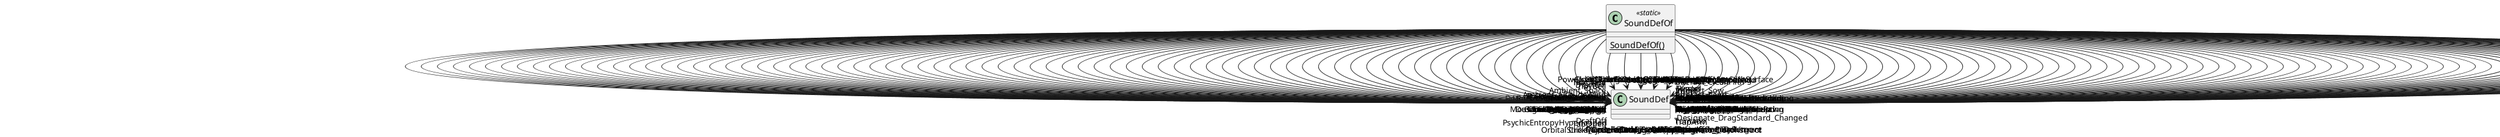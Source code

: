 @startuml
class SoundDefOf <<static>> {
    {static} SoundDefOf()
}
SoundDefOf --> "Tick_High" SoundDef
SoundDefOf --> "Tick_Low" SoundDef
SoundDefOf --> "Tick_Tiny" SoundDef
SoundDefOf --> "Crunch" SoundDef
SoundDefOf --> "Click" SoundDef
SoundDefOf --> "ClickReject" SoundDef
SoundDefOf --> "CancelMode" SoundDef
SoundDefOf --> "TabClose" SoundDef
SoundDefOf --> "TabOpen" SoundDef
SoundDefOf --> "Checkbox_TurnedOff" SoundDef
SoundDefOf --> "Checkbox_TurnedOn" SoundDef
SoundDefOf --> "RowTabSelect" SoundDef
SoundDefOf --> "ArchitectCategorySelect" SoundDef
SoundDefOf --> "ExecuteTrade" SoundDef
SoundDefOf --> "FloatMenu_Open" SoundDef
SoundDefOf --> "FloatMenu_Cancel" SoundDef
SoundDefOf --> "DialogBoxAppear" SoundDef
SoundDefOf --> "TutorMessageAppear" SoundDef
SoundDefOf --> "TinyBell" SoundDef
SoundDefOf --> "PageChange" SoundDef
SoundDefOf --> "DragSlider" SoundDef
SoundDefOf --> "Lesson_Activated" SoundDef
SoundDefOf --> "Lesson_Deactivated" SoundDef
SoundDefOf --> "DraftOn" SoundDef
SoundDefOf --> "DraftOff" SoundDef
SoundDefOf --> "CommsWindow_Open" SoundDef
SoundDefOf --> "CommsWindow_Close" SoundDef
SoundDefOf --> "RadioComms_Ambience" SoundDef
SoundDefOf --> "InfoCard_Open" SoundDef
SoundDefOf --> "InfoCard_Close" SoundDef
SoundDefOf --> "Clock_Stop" SoundDef
SoundDefOf --> "Clock_Normal" SoundDef
SoundDefOf --> "Clock_Fast" SoundDef
SoundDefOf --> "Clock_Superfast" SoundDef
SoundDefOf --> "Quest_Accepted" SoundDef
SoundDefOf --> "Quest_Succeded" SoundDef
SoundDefOf --> "Quest_Concluded" SoundDef
SoundDefOf --> "Quest_Failed" SoundDef
SoundDefOf --> "Mouseover_Standard" SoundDef
SoundDefOf --> "Mouseover_Thump" SoundDef
SoundDefOf --> "Mouseover_Category" SoundDef
SoundDefOf --> "Mouseover_Command" SoundDef
SoundDefOf --> "Mouseover_ButtonToggle" SoundDef
SoundDefOf --> "Mouseover_Tab" SoundDef
SoundDefOf --> "ThingSelected" SoundDef
SoundDefOf --> "MapSelected" SoundDef
SoundDefOf --> "ColonistSelected" SoundDef
SoundDefOf --> "ColonistOrdered" SoundDef
SoundDefOf --> "LetterArrive_BadUrgent" SoundDef
SoundDefOf --> "LetterArrive" SoundDef
SoundDefOf --> "Designate_DragStandard" SoundDef
SoundDefOf --> "Designate_DragStandard_Changed" SoundDef
SoundDefOf --> "Designate_DragBuilding" SoundDef
SoundDefOf --> "Designate_DragAreaAdd" SoundDef
SoundDefOf --> "Designate_DragAreaDelete" SoundDef
SoundDefOf --> "Designate_Failed" SoundDef
SoundDefOf --> "Designate_ZoneAdd" SoundDef
SoundDefOf --> "Designate_ZoneDelete" SoundDef
SoundDefOf --> "Designate_Cancel" SoundDef
SoundDefOf --> "Designate_Haul" SoundDef
SoundDefOf --> "Designate_Mine" SoundDef
SoundDefOf --> "Designate_SmoothSurface" SoundDef
SoundDefOf --> "Designate_PlanRemove" SoundDef
SoundDefOf --> "Designate_PlanAdd" SoundDef
SoundDefOf --> "Designate_Claim" SoundDef
SoundDefOf --> "Designate_Deconstruct" SoundDef
SoundDefOf --> "Designate_Hunt" SoundDef
SoundDefOf --> "Designate_PlaceBuilding" SoundDef
SoundDefOf --> "Designate_CutPlants" SoundDef
SoundDefOf --> "Designate_Harvest" SoundDef
SoundDefOf --> "Standard_Drop" SoundDef
SoundDefOf --> "Standard_Pickup" SoundDef
SoundDefOf --> "BulletImpact_Ground" SoundDef
SoundDefOf --> "Ambient_AltitudeWind" SoundDef
SoundDefOf --> "Ambient_Space" SoundDef
SoundDefOf --> "Power_OnSmall" SoundDef
SoundDefOf --> "Power_OffSmall" SoundDef
SoundDefOf --> "Thunder_OnMap" SoundDef
SoundDefOf --> "Thunder_OffMap" SoundDef
SoundDefOf --> "Interact_CleanFilth" SoundDef
SoundDefOf --> "Interact_Sow" SoundDef
SoundDefOf --> "Interact_Tend" SoundDef
SoundDefOf --> "Interact_BeatFire" SoundDef
SoundDefOf --> "Interact_Ignite" SoundDef
SoundDefOf --> "Roof_Start" SoundDef
SoundDefOf --> "Roof_Finish" SoundDef
SoundDefOf --> "Roof_Collapse" SoundDef
SoundDefOf --> "PsychicPulseGlobal" SoundDef
SoundDefOf --> "PsychicSootheGlobal" SoundDef
SoundDefOf --> "GeyserSpray" SoundDef
SoundDefOf --> "TurretAcquireTarget" SoundDef
SoundDefOf --> "FlickSwitch" SoundDef
SoundDefOf --> "PlayBilliards" SoundDef
SoundDefOf --> "Building_Complete" SoundDef
SoundDefOf --> "RawMeat_Eat" SoundDef
SoundDefOf --> "HissSmall" SoundDef
SoundDefOf --> "HissJet" SoundDef
SoundDefOf --> "MetalHitImportant" SoundDef
SoundDefOf --> "Door_OpenPowered" SoundDef
SoundDefOf --> "Door_ClosePowered" SoundDef
SoundDefOf --> "Door_OpenManual" SoundDef
SoundDefOf --> "Door_CloseManual" SoundDef
SoundDefOf --> "EnergyShield_AbsorbDamage" SoundDef
SoundDefOf --> "EnergyShield_Reset" SoundDef
SoundDefOf --> "EnergyShield_Broken" SoundDef
SoundDefOf --> "Pawn_Melee_Punch_HitPawn" SoundDef
SoundDefOf --> "Pawn_Melee_Punch_HitBuilding" SoundDef
SoundDefOf --> "Pawn_Melee_Punch_Miss" SoundDef
SoundDefOf --> "Artillery_ShellLoaded" SoundDef
SoundDefOf --> "TechMedicineUsed" SoundDef
SoundDefOf --> "OrbitalBeam" SoundDef
SoundDefOf --> "DropPod_Open" SoundDef
SoundDefOf --> "Building_Deconstructed" SoundDef
SoundDefOf --> "CryptosleepCasket_Accept" SoundDef
SoundDefOf --> "CryptosleepCasket_Eject" SoundDef
SoundDefOf --> "TrapSpring" SoundDef
SoundDefOf --> "TrapArm" SoundDef
SoundDefOf --> "FireBurning" SoundDef
SoundDefOf --> "Vomit" SoundDef
SoundDefOf --> "ResearchStart" SoundDef
SoundDefOf --> "ThingUninstalled" SoundDef
SoundDefOf --> "ShipTakeoff" SoundDef
SoundDefOf --> "Corpse_Drop" SoundDef
SoundDefOf --> "Tornado" SoundDef
SoundDefOf --> "Tunnel" SoundDef
SoundDefOf --> "Hive_Spawn" SoundDef
SoundDefOf --> "Interceptor_BlockProjectile" SoundDef
SoundDefOf --> "MechanoidsWakeUp" SoundDef
SoundDefOf --> "FlashstormAmbience" SoundDef
SoundDefOf --> "MechSerumUsed" SoundDef
SoundDefOf --> "WaterMill_Ambience" SoundDef
SoundDefOf --> "ShipReactor_Startup" SoundDef
SoundDefOf --> "Standard_Reload" SoundDef
SoundDefOf --> "WindTurbine_Ambience" SoundDef
SoundDefOf --> "Bombardment_PreImpact" SoundDef
SoundDefOf --> "PsycastPsychicEffect" SoundDef
SoundDefOf --> "PsycastPsychicPulse" SoundDef
SoundDefOf --> "Psycast_Skip_Pulse" SoundDef
SoundDefOf --> "Psycast_Skip_Exit" SoundDef
SoundDefOf --> "Psycast_Skip_Entry" SoundDef
SoundDefOf --> "PsycastCastLoop" SoundDef
SoundDefOf --> "PsychicEntropyOverloaded" SoundDef
SoundDefOf --> "PsychicEntropyHyperloaded" SoundDef
SoundDefOf --> "PsychicEntropyBrainCharring" SoundDef
SoundDefOf --> "PsychicEntropyBrainRoasting" SoundDef
SoundDefOf --> "MeditationGainPsyfocus" SoundDef
SoundDefOf --> "MechClusterDefeated" SoundDef
SoundDefOf --> "TechprintApplied" SoundDef
SoundDefOf --> "Bestowing_Start" SoundDef
SoundDefOf --> "Bestowing_Warmup" SoundDef
SoundDefOf --> "Bestowing_Finished" SoundDef
SoundDefOf --> "OrbitalStrike_Ordered" SoundDef
SoundDefOf --> "Broadshield_Startup" SoundDef
SoundDefOf --> "GameStartSting" SoundDef
SoundDefOf --> "PlanetkillerImpact" SoundDef
@enduml
